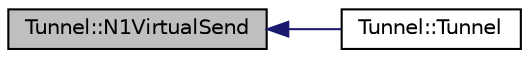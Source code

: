 digraph "Tunnel::N1VirtualSend"
{
  edge [fontname="Helvetica",fontsize="10",labelfontname="Helvetica",labelfontsize="10"];
  node [fontname="Helvetica",fontsize="10",shape=record];
  rankdir="LR";
  Node1 [label="Tunnel::N1VirtualSend",height=0.2,width=0.4,color="black", fillcolor="grey75", style="filled", fontcolor="black"];
  Node1 -> Node2 [dir="back",color="midnightblue",fontsize="10",style="solid"];
  Node2 [label="Tunnel::Tunnel",height=0.2,width=0.4,color="black", fillcolor="white", style="filled",URL="$da/da2/classTunnel.html#af5941266fdb3798bb27c026da801d28d"];
}
